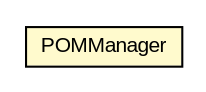 #!/usr/local/bin/dot
#
# Class diagram 
# Generated by UMLGraph version R5_6-24-gf6e263 (http://www.umlgraph.org/)
#

digraph G {
	edge [fontname="arial",fontsize=10,labelfontname="arial",labelfontsize=10];
	node [fontname="arial",fontsize=10,shape=plaintext];
	nodesep=0.25;
	ranksep=0.5;
	// fr.fastconnect.factory.tibco.bw.maven.source.POMManager
	c3534 [label=<<table title="fr.fastconnect.factory.tibco.bw.maven.source.POMManager" border="0" cellborder="1" cellspacing="0" cellpadding="2" port="p" bgcolor="lemonChiffon" href="./POMManager.html">
		<tr><td><table border="0" cellspacing="0" cellpadding="1">
<tr><td align="center" balign="center"> POMManager </td></tr>
		</table></td></tr>
		</table>>, URL="./POMManager.html", fontname="arial", fontcolor="black", fontsize=10.0];
}

